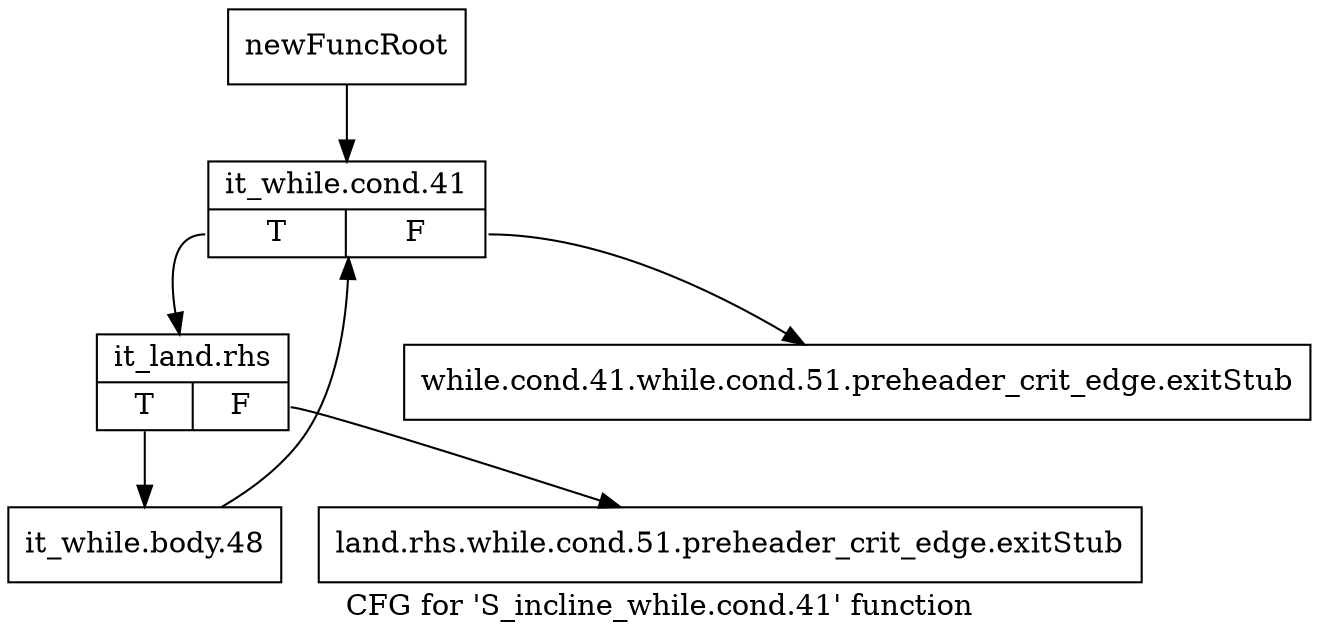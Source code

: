 digraph "CFG for 'S_incline_while.cond.41' function" {
	label="CFG for 'S_incline_while.cond.41' function";

	Node0x5706020 [shape=record,label="{newFuncRoot}"];
	Node0x5706020 -> Node0x5706110;
	Node0x5706070 [shape=record,label="{while.cond.41.while.cond.51.preheader_crit_edge.exitStub}"];
	Node0x57060c0 [shape=record,label="{land.rhs.while.cond.51.preheader_crit_edge.exitStub}"];
	Node0x5706110 [shape=record,label="{it_while.cond.41|{<s0>T|<s1>F}}"];
	Node0x5706110:s0 -> Node0x5706160;
	Node0x5706110:s1 -> Node0x5706070;
	Node0x5706160 [shape=record,label="{it_land.rhs|{<s0>T|<s1>F}}"];
	Node0x5706160:s0 -> Node0x57061b0;
	Node0x5706160:s1 -> Node0x57060c0;
	Node0x57061b0 [shape=record,label="{it_while.body.48}"];
	Node0x57061b0 -> Node0x5706110;
}
